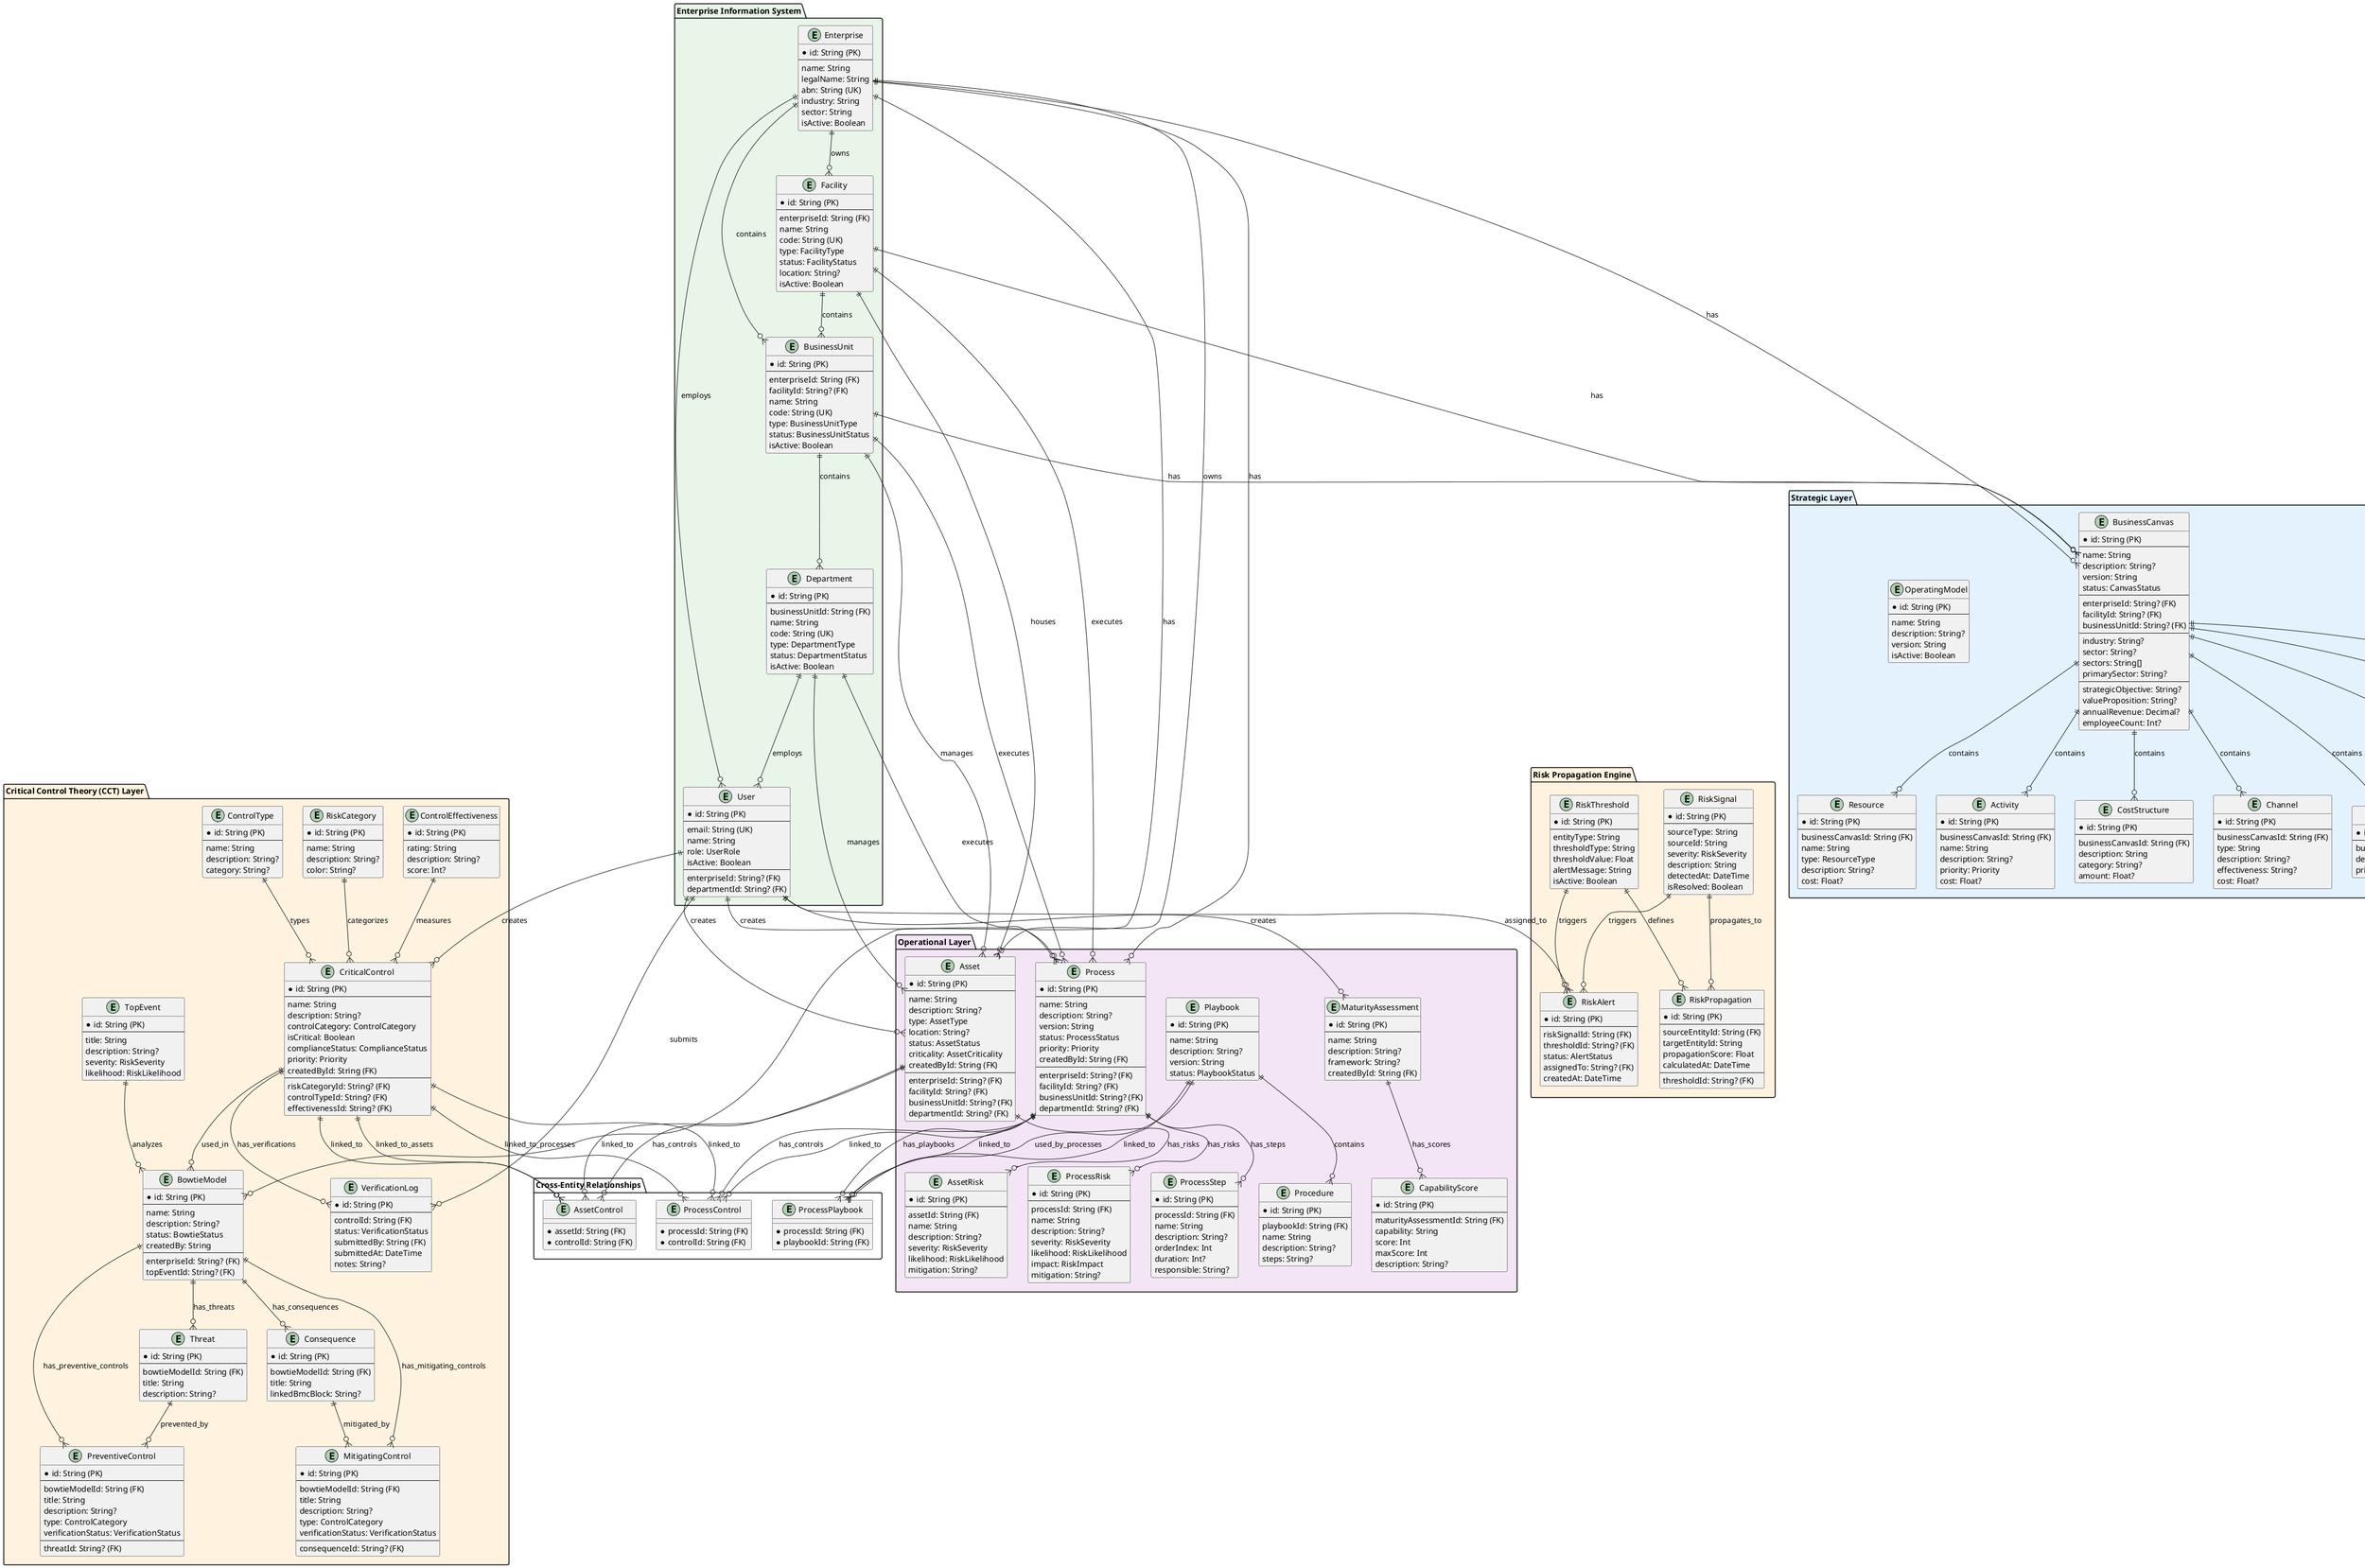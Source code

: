 @startuml CapOpt Platform - Simplified Entity Relationship Diagram

!define RECTANGLE class

' Color scheme for different layers
!define STRATEGIC_COLOR #E3F2FD
!define OPERATIONAL_COLOR #F3E5F5
!define CONTROL_COLOR #FFF3E0
!define ENTERPRISE_COLOR #E8F5E8

' Enterprise Information System (Core)
package "Enterprise Information System" ENTERPRISE_COLOR {
  entity "Enterprise" as e {
    * id: String (PK)
    --
    name: String
    legalName: String
    abn: String (UK)
    industry: String
    sector: String
    isActive: Boolean
  }

  entity "Facility" as f {
    * id: String (PK)
    --
    enterpriseId: String (FK)
    name: String
    code: String (UK)
    type: FacilityType
    status: FacilityStatus
    location: String?
    isActive: Boolean
  }

  entity "BusinessUnit" as bu {
    * id: String (PK)
    --
    enterpriseId: String (FK)
    facilityId: String? (FK)
    name: String
    code: String (UK)
    type: BusinessUnitType
    status: BusinessUnitStatus
    isActive: Boolean
  }

  entity "Department" as d {
    * id: String (PK)
    --
    businessUnitId: String (FK)
    name: String
    code: String (UK)
    type: DepartmentType
    status: DepartmentStatus
    isActive: Boolean
  }

  entity "User" as u {
    * id: String (PK)
    --
    email: String (UK)
    name: String
    role: UserRole
    isActive: Boolean
    --
    enterpriseId: String? (FK)
    departmentId: String? (FK)
  }
}

' Strategic Layer
package "Strategic Layer" STRATEGIC_COLOR {
  entity "BusinessCanvas" as bc {
    * id: String (PK)
    --
    name: String
    description: String?
    version: String
    status: CanvasStatus
    --
    enterpriseId: String? (FK)
    facilityId: String? (FK)
    businessUnitId: String? (FK)
    --
    industry: String?
    sector: String?
    sectors: String[]
    primarySector: String?
    --
    strategicObjective: String?
    valueProposition: String?
    annualRevenue: Decimal?
    employeeCount: Int?
  }

  entity "OperatingModel" as om {
    * id: String (PK)
    --
    name: String
    description: String?
    version: String
    isActive: Boolean
  }

  entity "ValueProposition" as vp {
    * id: String (PK)
    --
    businessCanvasId: String (FK)
    description: String
    priority: Priority
  }

  entity "CustomerSegment" as cs {
    * id: String (PK)
    --
    businessCanvasId: String (FK)
    name: String
    description: String?
    size: Int?
    priority: Priority
  }

  entity "RevenueStream" as rs {
    * id: String (PK)
    --
    businessCanvasId: String (FK)
    type: String
    description: String?
    estimatedValue: Float?
  }

  entity "Partnership" as p {
    * id: String (PK)
    --
    businessCanvasId: String (FK)
    name: String
    type: String?
    description: String?
  }

  entity "Resource" as r {
    * id: String (PK)
    --
    businessCanvasId: String (FK)
    name: String
    type: ResourceType
    description: String?
    cost: Float?
  }

  entity "Activity" as a {
    * id: String (PK)
    --
    businessCanvasId: String (FK)
    name: String
    description: String?
    priority: Priority
    cost: Float?
  }

  entity "CostStructure" as cost {
    * id: String (PK)
    --
    businessCanvasId: String (FK)
    description: String
    category: String?
    amount: Float?
  }

  entity "Channel" as ch {
    * id: String (PK)
    --
    businessCanvasId: String (FK)
    type: String
    description: String?
    effectiveness: String?
    cost: Float?
  }
}

' Critical Control Theory Layer
package "Critical Control Theory (CCT) Layer" CONTROL_COLOR {
  entity "CriticalControl" as cc {
    * id: String (PK)
    --
    name: String
    description: String?
    controlCategory: ControlCategory
    isCritical: Boolean
    complianceStatus: ComplianceStatus
    priority: Priority
    createdById: String (FK)
    --
    riskCategoryId: String? (FK)
    controlTypeId: String? (FK)
    effectivenessId: String? (FK)
  }

  entity "RiskCategory" as rc {
    * id: String (PK)
    --
    name: String
    description: String?
    color: String?
  }

  entity "ControlType" as ct {
    * id: String (PK)
    --
    name: String
    description: String?
    category: String?
  }

  entity "ControlEffectiveness" as ce {
    * id: String (PK)
    --
    rating: String
    description: String?
    score: Int?
  }

  entity "VerificationLog" as vl {
    * id: String (PK)
    --
    controlId: String (FK)
    status: VerificationStatus
    submittedBy: String (FK)
    submittedAt: DateTime
    notes: String?
  }

  entity "BowtieModel" as bm {
    * id: String (PK)
    --
    name: String
    description: String?
    status: BowtieStatus
    createdBy: String
    --
    enterpriseId: String? (FK)
    topEventId: String? (FK)
  }

  entity "TopEvent" as te {
    * id: String (PK)
    --
    title: String
    description: String?
    severity: RiskSeverity
    likelihood: RiskLikelihood
  }

  entity "Threat" as t {
    * id: String (PK)
    --
    bowtieModelId: String (FK)
    title: String
    description: String?
  }

  entity "Consequence" as c {
    * id: String (PK)
    --
    bowtieModelId: String (FK)
    title: String
    linkedBmcBlock: String?
  }

  entity "PreventiveControl" as pc {
    * id: String (PK)
    --
    bowtieModelId: String (FK)
    title: String
    description: String?
    type: ControlCategory
    verificationStatus: VerificationStatus
    --
    threatId: String? (FK)
  }

  entity "MitigatingControl" as mc {
    * id: String (PK)
    --
    bowtieModelId: String (FK)
    title: String
    description: String?
    type: ControlCategory
    verificationStatus: VerificationStatus
    --
    consequenceId: String? (FK)
  }
}

' Risk Propagation Engine
package "Risk Propagation Engine" CONTROL_COLOR {
  entity "RiskSignal" as rsig {
    * id: String (PK)
    --
    sourceType: String
    sourceId: String
    severity: RiskSeverity
    description: String
    detectedAt: DateTime
    isResolved: Boolean
  }

  entity "RiskPropagation" as rp {
    * id: String (PK)
    --
    sourceEntityId: String (FK)
    targetEntityId: String
    propagationScore: Float
    calculatedAt: DateTime
    --
    thresholdId: String? (FK)
  }

  entity "RiskThreshold" as rt {
    * id: String (PK)
    --
    entityType: String
    thresholdType: String
    thresholdValue: Float
    alertMessage: String
    isActive: Boolean
  }

  entity "RiskAlert" as ra {
    * id: String (PK)
    --
    riskSignalId: String (FK)
    thresholdId: String? (FK)
    status: AlertStatus
    assignedTo: String? (FK)
    createdAt: DateTime
  }
}

' Operational Layer
package "Operational Layer" OPERATIONAL_COLOR {
  entity "Process" as proc {
    * id: String (PK)
    --
    name: String
    description: String?
    version: String
    status: ProcessStatus
    priority: Priority
    createdById: String (FK)
    --
    enterpriseId: String? (FK)
    facilityId: String? (FK)
    businessUnitId: String? (FK)
    departmentId: String? (FK)
  }

  entity "ProcessStep" as ps {
    * id: String (PK)
    --
    processId: String (FK)
    name: String
    description: String?
    orderIndex: Int
    duration: Int?
    responsible: String?
  }

  entity "ProcessRisk" as pr {
    * id: String (PK)
    --
    processId: String (FK)
    name: String
    description: String?
    severity: RiskSeverity
    likelihood: RiskLikelihood
    impact: RiskImpact
    mitigation: String?
  }

  entity "Playbook" as pb {
    * id: String (PK)
    --
    name: String
    description: String?
    version: String
    status: PlaybookStatus
  }

  entity "Procedure" as proc2 {
    * id: String (PK)
    --
    playbookId: String (FK)
    name: String
    description: String?
    steps: String?
  }

  entity "Asset" as asset {
    * id: String (PK)
    --
    name: String
    description: String?
    type: AssetType
    location: String?
    status: AssetStatus
    criticality: AssetCriticality
    createdById: String (FK)
    --
    enterpriseId: String? (FK)
    facilityId: String? (FK)
    businessUnitId: String? (FK)
    departmentId: String? (FK)
  }

  entity "AssetRisk" as ar {
    * id: String (PK)
    --
    assetId: String (FK)
    name: String
    description: String?
    severity: RiskSeverity
    likelihood: RiskLikelihood
    mitigation: String?
  }

  entity "MaturityAssessment" as ma {
    * id: String (PK)
    --
    name: String
    description: String?
    framework: String?
    createdById: String (FK)
  }

  entity "CapabilityScore" as caps {
    * id: String (PK)
    --
    maturityAssessmentId: String (FK)
    capability: String
    score: Int
    maxScore: Int
    description: String?
  }
}

' Cross-Entity Relationships
package "Cross-Entity Relationships" {
  entity "ProcessControl" as pc2 {
    * processId: String (FK)
    * controlId: String (FK)
  }

  entity "AssetControl" as ac {
    * assetId: String (FK)
    * controlId: String (FK)
  }

  entity "ProcessPlaybook" as pp {
    * processId: String (FK)
    * playbookId: String (FK)
  }
}

' ============================================================================
' CORE RELATIONSHIPS
' ============================================================================

' Enterprise Information System Relationships
e ||--o{ f : "owns"
e ||--o{ bu : "contains"
e ||--o{ u : "employs"
e ||--o{ proc : "has"
e ||--o{ asset : "owns"
e ||--o{ bm : "has"
e ||--o{ bc : "has"

f ||--o{ bu : "contains"
f ||--o{ asset : "houses"
f ||--o{ proc : "executes"
f ||--o{ bc : "has"

bu ||--o{ d : "contains"
bu ||--o{ asset : "manages"
bu ||--o{ proc : "executes"
bu ||--o{ bc : "has"

d ||--o{ u : "employs"
d ||--o{ asset : "manages"
d ||--o{ proc : "executes"

' User Relationships
u ||--o{ proc : "creates"
u ||--o{ cc : "creates"
u ||--o{ asset : "creates"
u ||--o{ ma : "creates"
u ||--o{ vl : "submits"
u ||--o{ ra : "assigned_to"

' Business Canvas Relationships
bc ||--o{ vp : "contains"
bc ||--o{ cs : "contains"
bc ||--o{ rs : "contains"
bc ||--o{ p : "contains"
bc ||--o{ r : "contains"
bc ||--o{ a : "contains"
bc ||--o{ cost : "contains"
bc ||--o{ ch : "contains"

' Critical Control Relationships
cc ||--o{ vl : "has_verifications"
cc ||--o{ pc2 : "linked_to_processes"
cc ||--o{ ac : "linked_to_assets"
cc ||--o{ bm : "used_in"

rc ||--o{ cc : "categorizes"
ct ||--o{ cc : "types"
ce ||--o{ cc : "measures"

' Bowtie Model Relationships
bm ||--o{ t : "has_threats"
bm ||--o{ c : "has_consequences"
bm ||--o{ pc : "has_preventive_controls"
bm ||--o{ mc : "has_mitigating_controls"

te ||--o{ bm : "analyzes"
t ||--o{ pc : "prevented_by"
c ||--o{ mc : "mitigated_by"

' Risk Propagation Relationships
rsig ||--o{ rp : "propagates_to"
rsig ||--o{ ra : "triggers"

rt ||--o{ rp : "defines"
rt ||--o{ ra : "triggers"

' Process Relationships
proc ||--o{ ps : "has_steps"
proc ||--o{ pr : "has_risks"
proc ||--o{ pc2 : "has_controls"
proc ||--o{ pp : "has_playbooks"

' Playbook Relationships
pb ||--o{ proc2 : "contains"
pb ||--o{ pp : "used_by_processes"

' Asset Relationships
asset ||--o{ ar : "has_risks"
asset ||--o{ ac : "has_controls"

' Maturity Assessment Relationships
ma ||--o{ caps : "has_scores"

' Cross-Entity Relationships
proc ||--o{ pc2 : "linked_to"
cc ||--o{ pc2 : "linked_to"
asset ||--o{ ac : "linked_to"
cc ||--o{ ac : "linked_to"
proc ||--o{ pp : "linked_to"
pb ||--o{ pp : "linked_to"

@enduml 